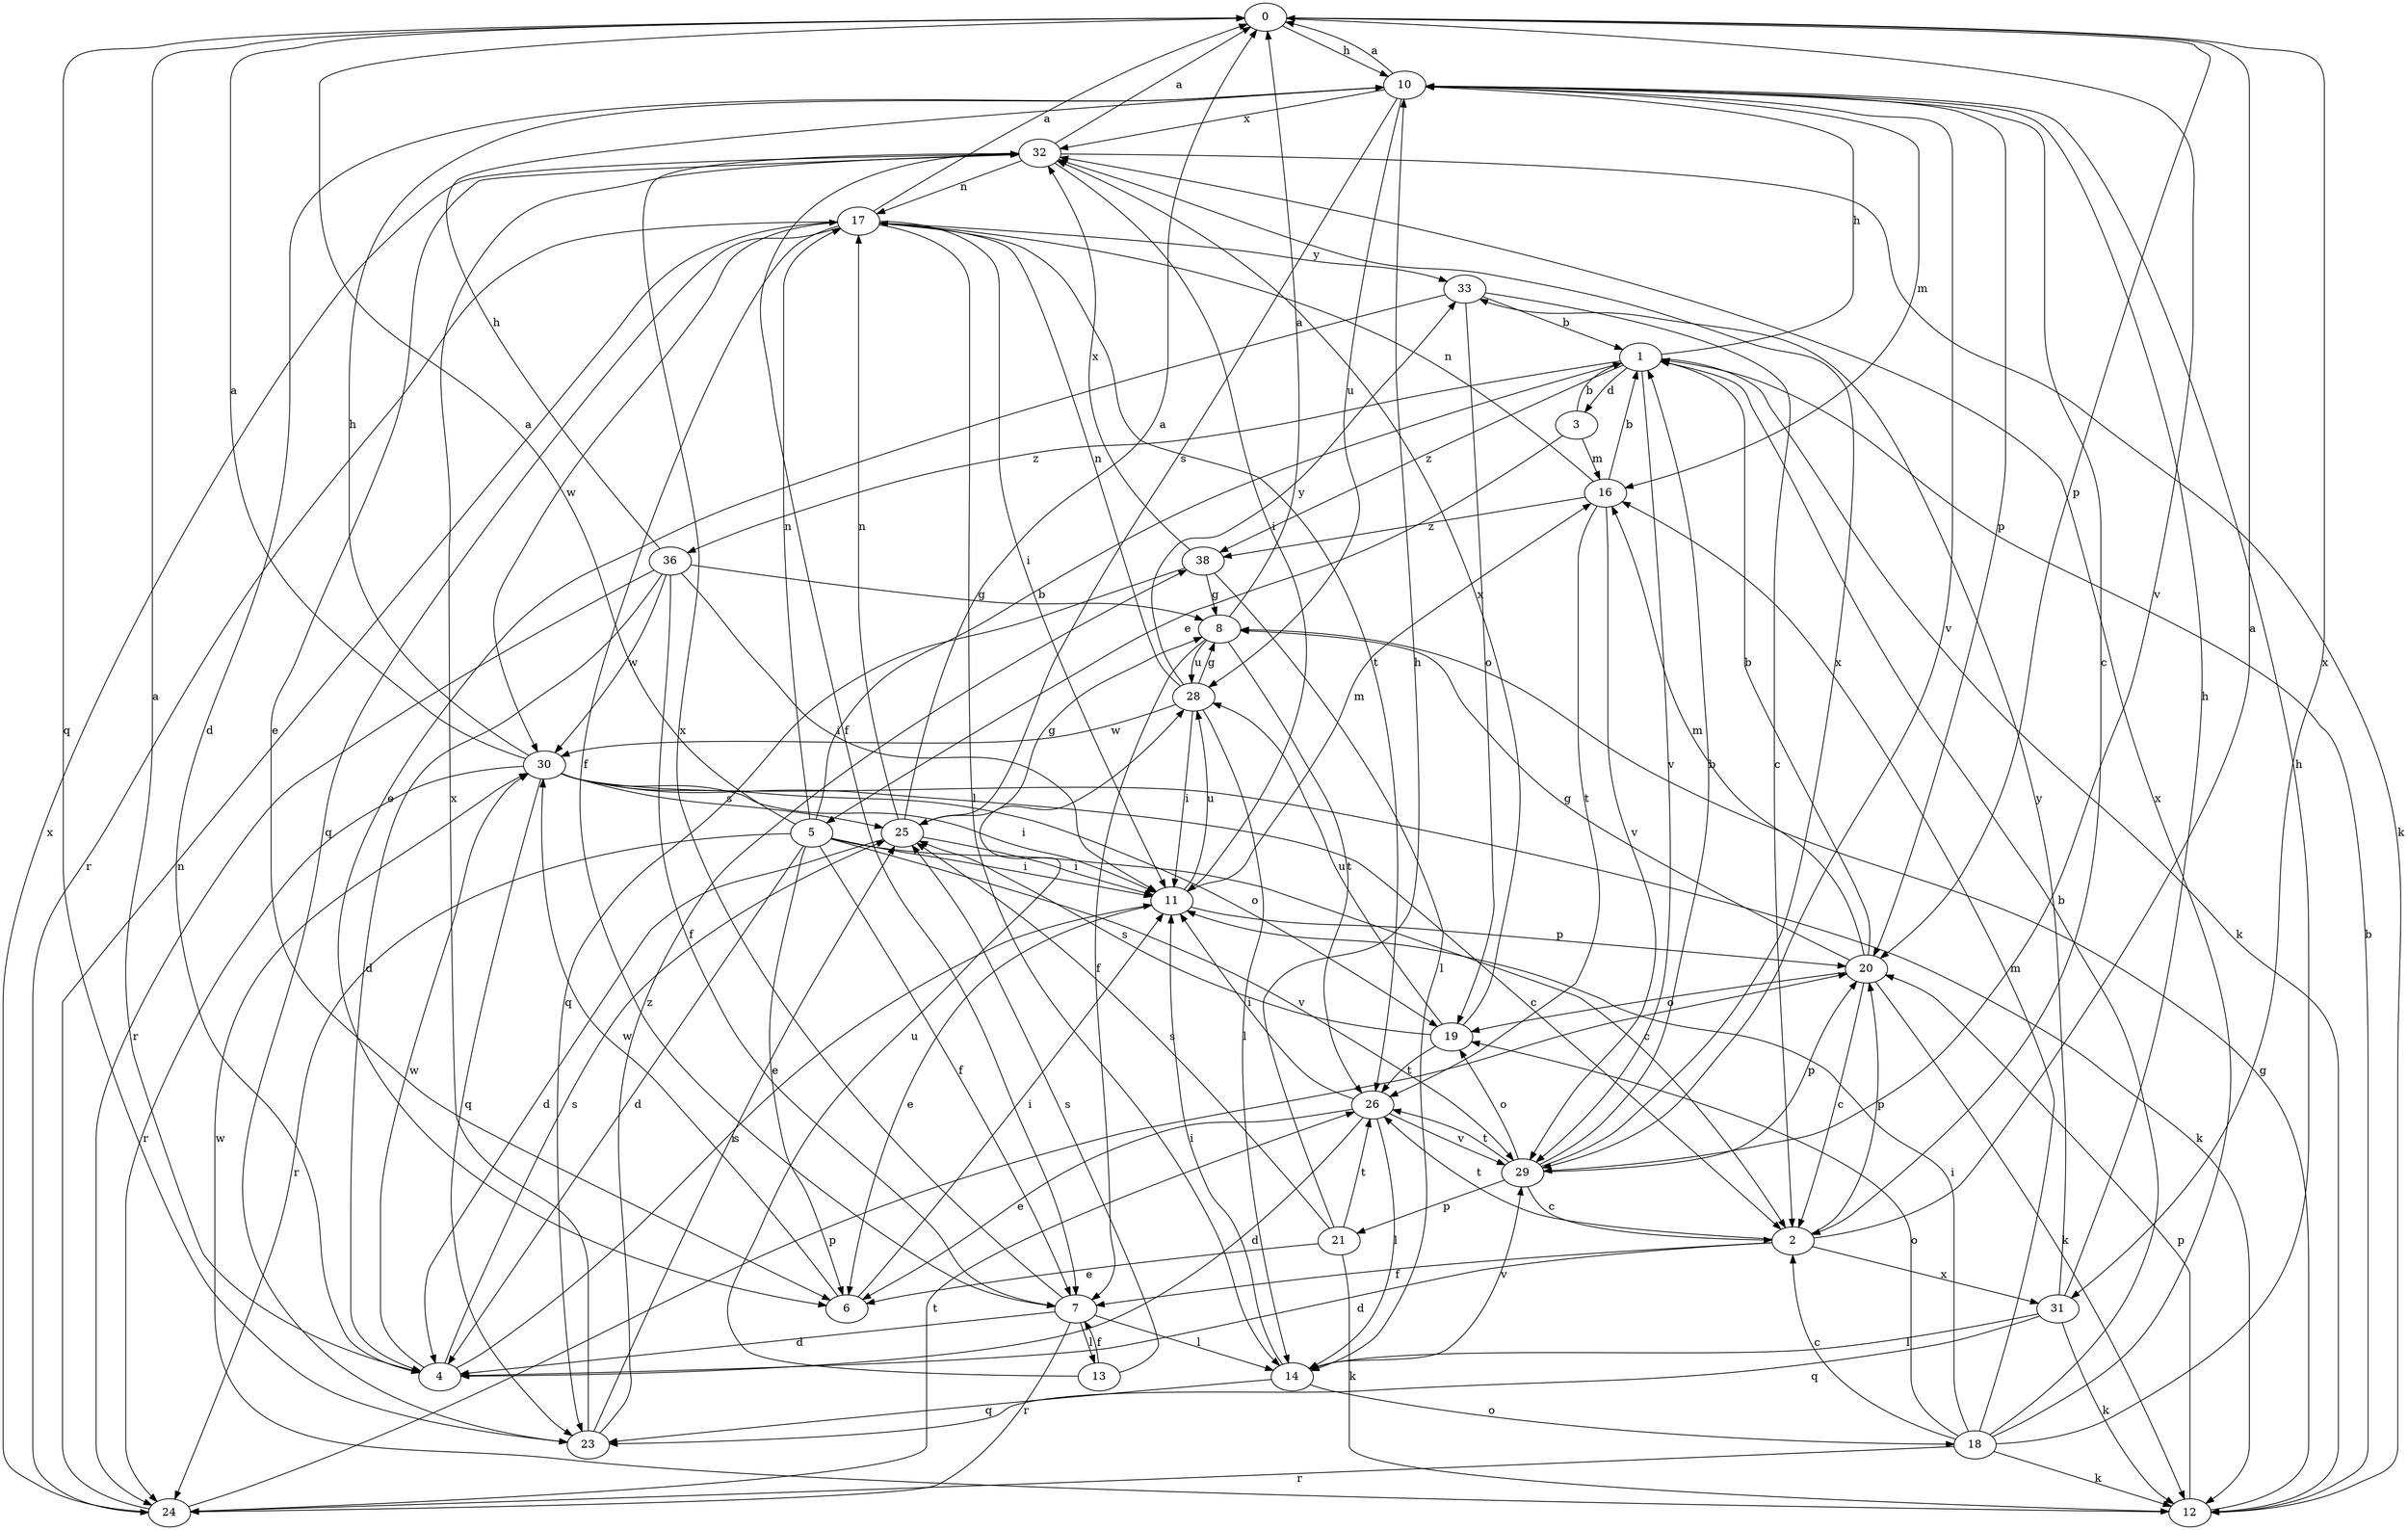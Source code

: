 strict digraph  {
0;
1;
2;
3;
4;
5;
6;
7;
8;
10;
11;
12;
13;
14;
16;
17;
18;
19;
20;
21;
23;
24;
25;
26;
28;
29;
30;
31;
32;
33;
36;
38;
0 -> 10  [label=h];
0 -> 20  [label=p];
0 -> 23  [label=q];
0 -> 29  [label=v];
0 -> 31  [label=x];
1 -> 3  [label=d];
1 -> 10  [label=h];
1 -> 12  [label=k];
1 -> 29  [label=v];
1 -> 36  [label=z];
1 -> 38  [label=z];
2 -> 0  [label=a];
2 -> 4  [label=d];
2 -> 7  [label=f];
2 -> 20  [label=p];
2 -> 26  [label=t];
2 -> 31  [label=x];
3 -> 1  [label=b];
3 -> 5  [label=e];
3 -> 16  [label=m];
4 -> 0  [label=a];
4 -> 11  [label=i];
4 -> 25  [label=s];
4 -> 30  [label=w];
5 -> 0  [label=a];
5 -> 1  [label=b];
5 -> 2  [label=c];
5 -> 4  [label=d];
5 -> 6  [label=e];
5 -> 7  [label=f];
5 -> 11  [label=i];
5 -> 17  [label=n];
5 -> 24  [label=r];
5 -> 29  [label=v];
6 -> 11  [label=i];
6 -> 30  [label=w];
7 -> 4  [label=d];
7 -> 13  [label=l];
7 -> 14  [label=l];
7 -> 24  [label=r];
7 -> 32  [label=x];
8 -> 0  [label=a];
8 -> 7  [label=f];
8 -> 26  [label=t];
8 -> 28  [label=u];
10 -> 0  [label=a];
10 -> 2  [label=c];
10 -> 4  [label=d];
10 -> 16  [label=m];
10 -> 20  [label=p];
10 -> 25  [label=s];
10 -> 28  [label=u];
10 -> 29  [label=v];
10 -> 32  [label=x];
11 -> 6  [label=e];
11 -> 16  [label=m];
11 -> 20  [label=p];
11 -> 28  [label=u];
12 -> 1  [label=b];
12 -> 8  [label=g];
12 -> 20  [label=p];
12 -> 30  [label=w];
13 -> 7  [label=f];
13 -> 25  [label=s];
13 -> 28  [label=u];
14 -> 11  [label=i];
14 -> 18  [label=o];
14 -> 23  [label=q];
14 -> 29  [label=v];
16 -> 1  [label=b];
16 -> 17  [label=n];
16 -> 26  [label=t];
16 -> 29  [label=v];
16 -> 38  [label=z];
17 -> 0  [label=a];
17 -> 7  [label=f];
17 -> 11  [label=i];
17 -> 14  [label=l];
17 -> 23  [label=q];
17 -> 24  [label=r];
17 -> 26  [label=t];
17 -> 30  [label=w];
17 -> 33  [label=y];
18 -> 1  [label=b];
18 -> 2  [label=c];
18 -> 10  [label=h];
18 -> 11  [label=i];
18 -> 12  [label=k];
18 -> 16  [label=m];
18 -> 19  [label=o];
18 -> 24  [label=r];
18 -> 32  [label=x];
19 -> 25  [label=s];
19 -> 26  [label=t];
19 -> 28  [label=u];
19 -> 32  [label=x];
20 -> 1  [label=b];
20 -> 2  [label=c];
20 -> 8  [label=g];
20 -> 12  [label=k];
20 -> 16  [label=m];
20 -> 19  [label=o];
21 -> 6  [label=e];
21 -> 10  [label=h];
21 -> 12  [label=k];
21 -> 25  [label=s];
21 -> 26  [label=t];
23 -> 25  [label=s];
23 -> 32  [label=x];
23 -> 38  [label=z];
24 -> 17  [label=n];
24 -> 20  [label=p];
24 -> 26  [label=t];
24 -> 32  [label=x];
25 -> 0  [label=a];
25 -> 4  [label=d];
25 -> 8  [label=g];
25 -> 11  [label=i];
25 -> 17  [label=n];
26 -> 4  [label=d];
26 -> 6  [label=e];
26 -> 11  [label=i];
26 -> 14  [label=l];
26 -> 29  [label=v];
28 -> 8  [label=g];
28 -> 11  [label=i];
28 -> 14  [label=l];
28 -> 17  [label=n];
28 -> 30  [label=w];
28 -> 33  [label=y];
29 -> 1  [label=b];
29 -> 2  [label=c];
29 -> 19  [label=o];
29 -> 20  [label=p];
29 -> 21  [label=p];
29 -> 26  [label=t];
29 -> 32  [label=x];
30 -> 0  [label=a];
30 -> 2  [label=c];
30 -> 10  [label=h];
30 -> 11  [label=i];
30 -> 12  [label=k];
30 -> 19  [label=o];
30 -> 23  [label=q];
30 -> 24  [label=r];
30 -> 25  [label=s];
31 -> 10  [label=h];
31 -> 12  [label=k];
31 -> 14  [label=l];
31 -> 23  [label=q];
31 -> 33  [label=y];
32 -> 0  [label=a];
32 -> 6  [label=e];
32 -> 7  [label=f];
32 -> 11  [label=i];
32 -> 12  [label=k];
32 -> 17  [label=n];
33 -> 1  [label=b];
33 -> 2  [label=c];
33 -> 6  [label=e];
33 -> 19  [label=o];
36 -> 4  [label=d];
36 -> 7  [label=f];
36 -> 8  [label=g];
36 -> 10  [label=h];
36 -> 11  [label=i];
36 -> 24  [label=r];
36 -> 30  [label=w];
38 -> 8  [label=g];
38 -> 14  [label=l];
38 -> 23  [label=q];
38 -> 32  [label=x];
}
